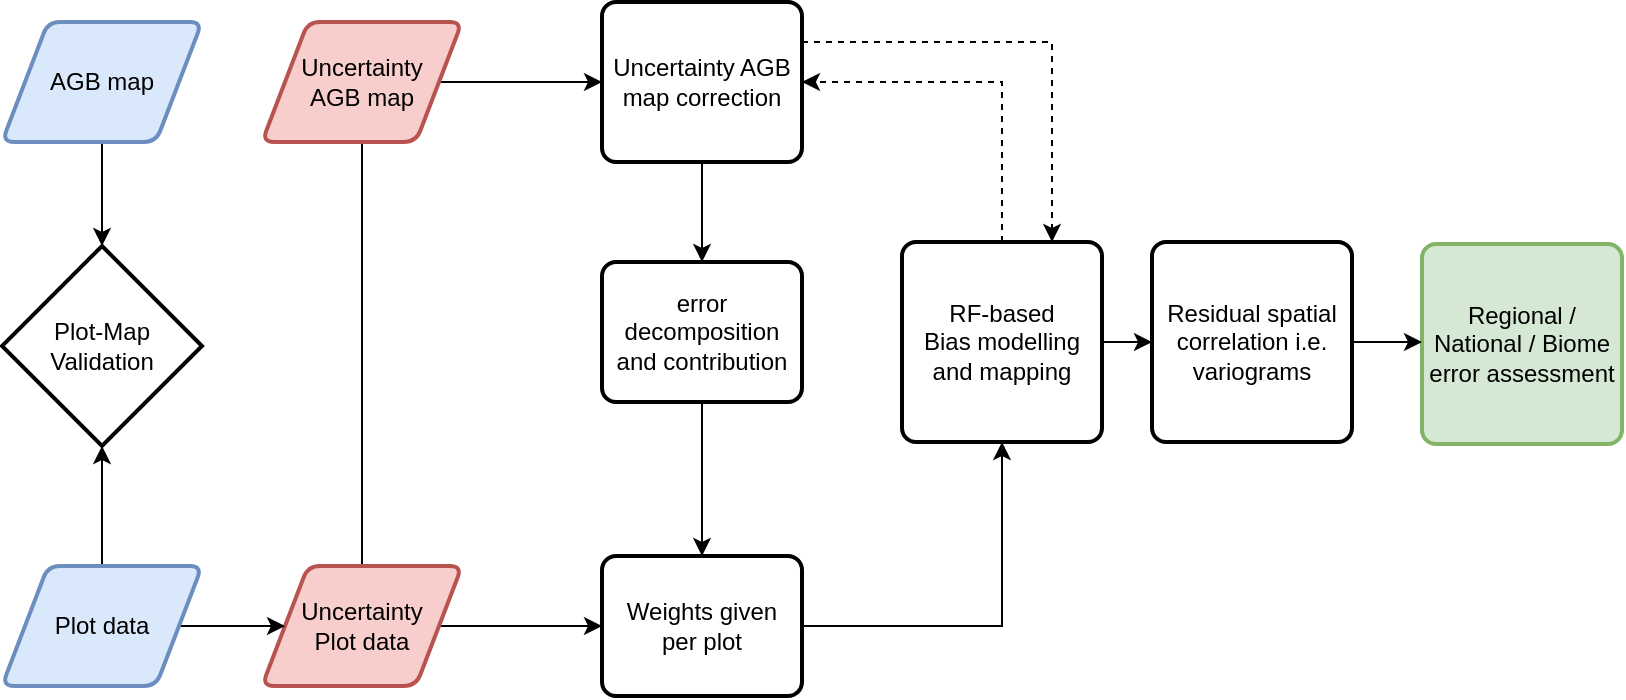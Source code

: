 <mxfile version="12.2.2" type="github" pages="1">
  <diagram id="p8VwJA1MWE8HJcfDLHrL" name="Page-1">
    <mxGraphModel dx="2031" dy="1019" grid="1" gridSize="10" guides="1" tooltips="1" connect="1" arrows="1" fold="1" page="1" pageScale="1" pageWidth="850" pageHeight="1100" math="0" shadow="0">
      <root>
        <mxCell id="0"/>
        <mxCell id="1" parent="0"/>
        <mxCell id="tw_gB67iHPElR90Ke5bC-16" style="edgeStyle=orthogonalEdgeStyle;rounded=0;orthogonalLoop=1;jettySize=auto;html=1;exitX=0.5;exitY=0;exitDx=0;exitDy=0;entryX=0;entryY=0.5;entryDx=0;entryDy=0;" edge="1" parent="1" source="tw_gB67iHPElR90Ke5bC-18" target="tw_gB67iHPElR90Ke5bC-24">
          <mxGeometry relative="1" as="geometry"/>
        </mxCell>
        <mxCell id="tw_gB67iHPElR90Ke5bC-17" style="edgeStyle=orthogonalEdgeStyle;rounded=0;orthogonalLoop=1;jettySize=auto;html=1;exitX=1;exitY=0.5;exitDx=0;exitDy=0;entryX=0;entryY=0.5;entryDx=0;entryDy=0;" edge="1" parent="1" source="tw_gB67iHPElR90Ke5bC-18" target="tw_gB67iHPElR90Ke5bC-21">
          <mxGeometry relative="1" as="geometry"/>
        </mxCell>
        <mxCell id="tw_gB67iHPElR90Ke5bC-18" value="Uncertainty&lt;br&gt;Plot data" style="shape=parallelogram;html=1;strokeWidth=2;perimeter=parallelogramPerimeter;whiteSpace=wrap;rounded=1;arcSize=12;size=0.23;fillColor=#f8cecc;strokeColor=#b85450;" vertex="1" parent="1">
          <mxGeometry x="160" y="622" width="100" height="60" as="geometry"/>
        </mxCell>
        <mxCell id="tw_gB67iHPElR90Ke5bC-19" style="edgeStyle=orthogonalEdgeStyle;rounded=0;orthogonalLoop=1;jettySize=auto;html=1;exitX=1;exitY=0.5;exitDx=0;exitDy=0;entryX=0.5;entryY=1;entryDx=0;entryDy=0;" edge="1" parent="1" source="tw_gB67iHPElR90Ke5bC-21" target="tw_gB67iHPElR90Ke5bC-28">
          <mxGeometry relative="1" as="geometry"/>
        </mxCell>
        <mxCell id="tw_gB67iHPElR90Ke5bC-21" value="Weights given &lt;br&gt;per plot" style="rounded=1;whiteSpace=wrap;html=1;absoluteArcSize=1;arcSize=14;strokeWidth=2;" vertex="1" parent="1">
          <mxGeometry x="330" y="617" width="100" height="70" as="geometry"/>
        </mxCell>
        <mxCell id="tw_gB67iHPElR90Ke5bC-22" style="edgeStyle=orthogonalEdgeStyle;rounded=0;orthogonalLoop=1;jettySize=auto;html=1;exitX=0.5;exitY=1;exitDx=0;exitDy=0;entryX=0.5;entryY=0;entryDx=0;entryDy=0;" edge="1" parent="1" source="tw_gB67iHPElR90Ke5bC-24" target="tw_gB67iHPElR90Ke5bC-26">
          <mxGeometry relative="1" as="geometry"/>
        </mxCell>
        <mxCell id="tw_gB67iHPElR90Ke5bC-39" style="edgeStyle=orthogonalEdgeStyle;rounded=0;orthogonalLoop=1;jettySize=auto;html=1;exitX=1;exitY=0.25;exitDx=0;exitDy=0;entryX=0.75;entryY=0;entryDx=0;entryDy=0;dashed=1;" edge="1" parent="1" source="tw_gB67iHPElR90Ke5bC-24" target="tw_gB67iHPElR90Ke5bC-28">
          <mxGeometry relative="1" as="geometry"/>
        </mxCell>
        <mxCell id="tw_gB67iHPElR90Ke5bC-24" value="Uncertainty AGB map correction" style="rounded=1;whiteSpace=wrap;html=1;absoluteArcSize=1;arcSize=14;strokeWidth=2;" vertex="1" parent="1">
          <mxGeometry x="330" y="340" width="100" height="80" as="geometry"/>
        </mxCell>
        <mxCell id="tw_gB67iHPElR90Ke5bC-25" style="edgeStyle=orthogonalEdgeStyle;rounded=0;orthogonalLoop=1;jettySize=auto;html=1;exitX=0.5;exitY=1;exitDx=0;exitDy=0;entryX=0.5;entryY=0;entryDx=0;entryDy=0;" edge="1" parent="1" source="tw_gB67iHPElR90Ke5bC-26" target="tw_gB67iHPElR90Ke5bC-21">
          <mxGeometry relative="1" as="geometry"/>
        </mxCell>
        <mxCell id="tw_gB67iHPElR90Ke5bC-26" value="error decomposition and contribution" style="rounded=1;whiteSpace=wrap;html=1;absoluteArcSize=1;arcSize=14;strokeWidth=2;" vertex="1" parent="1">
          <mxGeometry x="330" y="470" width="100" height="70" as="geometry"/>
        </mxCell>
        <mxCell id="tw_gB67iHPElR90Ke5bC-38" style="edgeStyle=orthogonalEdgeStyle;rounded=0;orthogonalLoop=1;jettySize=auto;html=1;exitX=0.5;exitY=0;exitDx=0;exitDy=0;entryX=1;entryY=0.5;entryDx=0;entryDy=0;dashed=1;" edge="1" parent="1" source="tw_gB67iHPElR90Ke5bC-28" target="tw_gB67iHPElR90Ke5bC-24">
          <mxGeometry relative="1" as="geometry"/>
        </mxCell>
        <mxCell id="tw_gB67iHPElR90Ke5bC-56" style="edgeStyle=orthogonalEdgeStyle;rounded=0;orthogonalLoop=1;jettySize=auto;html=1;exitX=1;exitY=0.5;exitDx=0;exitDy=0;entryX=0;entryY=0.5;entryDx=0;entryDy=0;" edge="1" parent="1" source="tw_gB67iHPElR90Ke5bC-28" target="tw_gB67iHPElR90Ke5bC-55">
          <mxGeometry relative="1" as="geometry"/>
        </mxCell>
        <mxCell id="tw_gB67iHPElR90Ke5bC-28" value="RF-based &lt;br&gt;Bias modelling and mapping" style="rounded=1;whiteSpace=wrap;html=1;absoluteArcSize=1;arcSize=14;strokeWidth=2;" vertex="1" parent="1">
          <mxGeometry x="480" y="460" width="100" height="100" as="geometry"/>
        </mxCell>
        <mxCell id="tw_gB67iHPElR90Ke5bC-29" value="Uncertainty&lt;br&gt;AGB map" style="shape=parallelogram;html=1;strokeWidth=2;perimeter=parallelogramPerimeter;whiteSpace=wrap;rounded=1;arcSize=12;size=0.23;fillColor=#f8cecc;strokeColor=#b85450;" vertex="1" parent="1">
          <mxGeometry x="160" y="350" width="100" height="60" as="geometry"/>
        </mxCell>
        <mxCell id="tw_gB67iHPElR90Ke5bC-37" value="Regional / National / Biome error assessment" style="rounded=1;whiteSpace=wrap;html=1;absoluteArcSize=1;arcSize=14;strokeWidth=2;fillColor=#d5e8d4;strokeColor=#82b366;" vertex="1" parent="1">
          <mxGeometry x="740" y="461" width="100" height="100" as="geometry"/>
        </mxCell>
        <mxCell id="tw_gB67iHPElR90Ke5bC-47" style="edgeStyle=orthogonalEdgeStyle;rounded=0;orthogonalLoop=1;jettySize=auto;html=1;exitX=0.5;exitY=1;exitDx=0;exitDy=0;entryX=0.5;entryY=0;entryDx=0;entryDy=0;entryPerimeter=0;" edge="1" parent="1" source="tw_gB67iHPElR90Ke5bC-48" target="tw_gB67iHPElR90Ke5bC-51">
          <mxGeometry relative="1" as="geometry"/>
        </mxCell>
        <mxCell id="tw_gB67iHPElR90Ke5bC-48" value="AGB map" style="shape=parallelogram;html=1;strokeWidth=2;perimeter=parallelogramPerimeter;whiteSpace=wrap;rounded=1;arcSize=12;size=0.23;fillColor=#dae8fc;strokeColor=#6c8ebf;" vertex="1" parent="1">
          <mxGeometry x="30" y="350" width="100" height="60" as="geometry"/>
        </mxCell>
        <mxCell id="tw_gB67iHPElR90Ke5bC-49" style="edgeStyle=orthogonalEdgeStyle;rounded=0;orthogonalLoop=1;jettySize=auto;html=1;exitX=0.5;exitY=0;exitDx=0;exitDy=0;entryX=0.5;entryY=1;entryDx=0;entryDy=0;entryPerimeter=0;" edge="1" parent="1" source="tw_gB67iHPElR90Ke5bC-50" target="tw_gB67iHPElR90Ke5bC-51">
          <mxGeometry relative="1" as="geometry"/>
        </mxCell>
        <mxCell id="tw_gB67iHPElR90Ke5bC-52" style="edgeStyle=orthogonalEdgeStyle;rounded=0;orthogonalLoop=1;jettySize=auto;html=1;exitX=1;exitY=0.5;exitDx=0;exitDy=0;entryX=0;entryY=0.5;entryDx=0;entryDy=0;" edge="1" parent="1" source="tw_gB67iHPElR90Ke5bC-50" target="tw_gB67iHPElR90Ke5bC-18">
          <mxGeometry relative="1" as="geometry"/>
        </mxCell>
        <mxCell id="tw_gB67iHPElR90Ke5bC-50" value="Plot data" style="shape=parallelogram;html=1;strokeWidth=2;perimeter=parallelogramPerimeter;whiteSpace=wrap;rounded=1;arcSize=12;size=0.23;fillColor=#dae8fc;strokeColor=#6c8ebf;" vertex="1" parent="1">
          <mxGeometry x="30" y="622" width="100" height="60" as="geometry"/>
        </mxCell>
        <mxCell id="tw_gB67iHPElR90Ke5bC-51" value="&lt;span style=&quot;white-space: normal&quot;&gt;Plot-Map&lt;br&gt;Validation&lt;/span&gt;" style="strokeWidth=2;html=1;shape=mxgraph.flowchart.decision;whiteSpace=wrap;" vertex="1" parent="1">
          <mxGeometry x="30" y="462" width="100" height="100" as="geometry"/>
        </mxCell>
        <mxCell id="tw_gB67iHPElR90Ke5bC-61" style="edgeStyle=orthogonalEdgeStyle;rounded=0;orthogonalLoop=1;jettySize=auto;html=1;exitX=1;exitY=0.5;exitDx=0;exitDy=0;entryX=0;entryY=0.49;entryDx=0;entryDy=0;entryPerimeter=0;" edge="1" parent="1" source="tw_gB67iHPElR90Ke5bC-55" target="tw_gB67iHPElR90Ke5bC-37">
          <mxGeometry relative="1" as="geometry"/>
        </mxCell>
        <mxCell id="tw_gB67iHPElR90Ke5bC-55" value="Residual spatial correlation i.e. variograms" style="rounded=1;whiteSpace=wrap;html=1;absoluteArcSize=1;arcSize=14;strokeWidth=2;" vertex="1" parent="1">
          <mxGeometry x="605" y="460" width="100" height="100" as="geometry"/>
        </mxCell>
      </root>
    </mxGraphModel>
  </diagram>
</mxfile>
